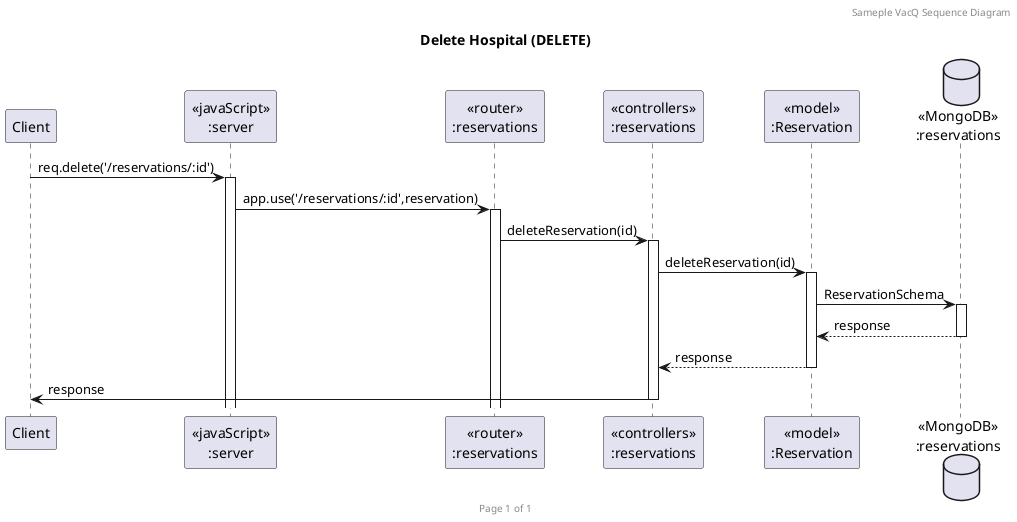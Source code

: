 @startuml Delete Hospital (DELETE)

header Sameple VacQ Sequence Diagram
footer Page %page% of %lastpage%
title "Delete Hospital (DELETE)"

participant "Client" as client
participant "<<javaScript>>\n:server" as server
participant "<<router>>\n:reservations" as routerReservation
participant "<<controllers>>\n:reservations" as controllersReservation
participant "<<model>>\n:Reservation" as modelReservation
database "<<MongoDB>>\n:reservations" as ReservationDatabase

client->server ++:req.delete('/reservations/:id')
server->routerReservation ++:app.use('/reservations/:id',reservation)
routerReservation -> controllersReservation ++:deleteReservation(id)
controllersReservation->modelReservation ++:deleteReservation(id)
modelReservation ->ReservationDatabase ++: ReservationSchema
ReservationDatabase --> modelReservation --: response
controllersReservation <-- modelReservation --:response
controllersReservation->client --:response

@enduml

